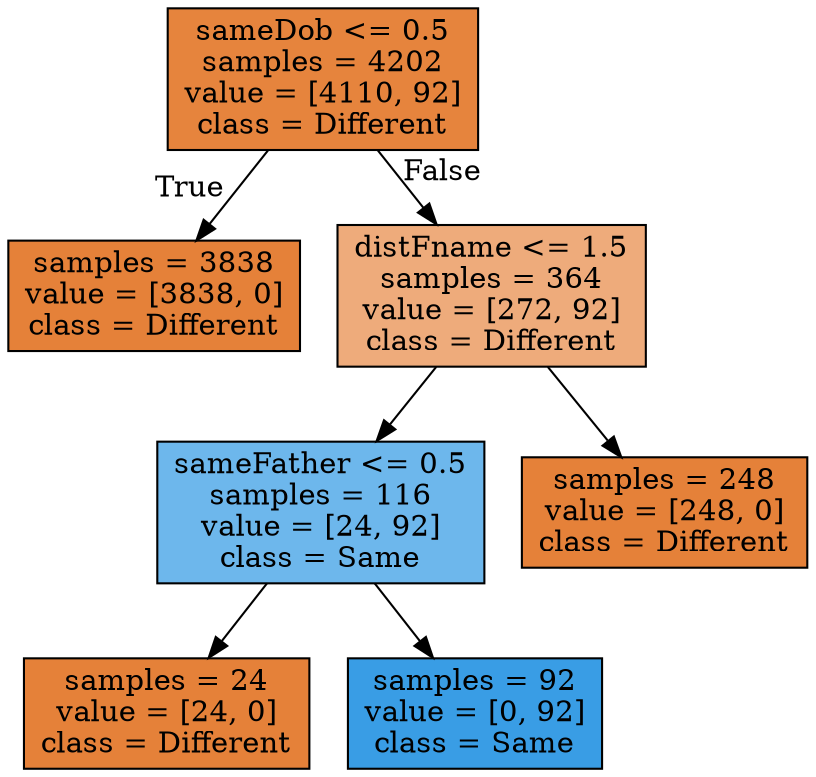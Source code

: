 digraph Tree {
node [shape=box, style="filled", color="black"] ;
0 [label="sameDob <= 0.5\nsamples = 4202\nvalue = [4110, 92]\nclass = Different", fillcolor="#e58139f9"] ;
1 [label="samples = 3838\nvalue = [3838, 0]\nclass = Different", fillcolor="#e58139ff"] ;
0 -> 1 [labeldistance=2.5, labelangle=45, headlabel="True"] ;
2 [label="distFname <= 1.5\nsamples = 364\nvalue = [272, 92]\nclass = Different", fillcolor="#e58139a9"] ;
0 -> 2 [labeldistance=2.5, labelangle=-45, headlabel="False"] ;
3 [label="sameFather <= 0.5\nsamples = 116\nvalue = [24, 92]\nclass = Same", fillcolor="#399de5bc"] ;
2 -> 3 ;
4 [label="samples = 24\nvalue = [24, 0]\nclass = Different", fillcolor="#e58139ff"] ;
3 -> 4 ;
5 [label="samples = 92\nvalue = [0, 92]\nclass = Same", fillcolor="#399de5ff"] ;
3 -> 5 ;
6 [label="samples = 248\nvalue = [248, 0]\nclass = Different", fillcolor="#e58139ff"] ;
2 -> 6 ;
}